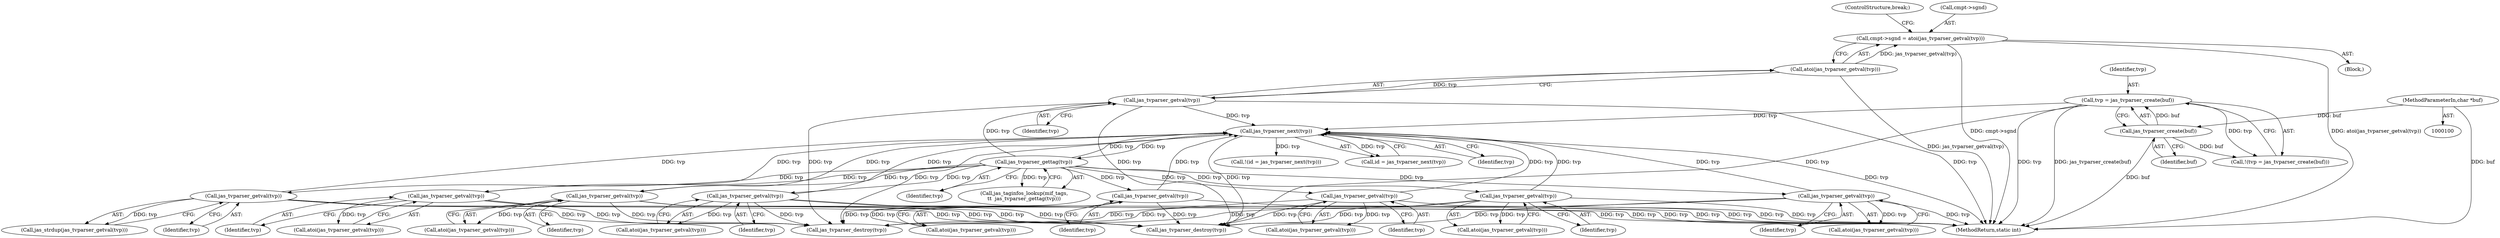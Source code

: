 digraph "0_jasper_df5d2867e8004e51e18b89865bc4aa69229227b3@pointer" {
"1000254" [label="(Call,cmpt->sgnd = atoi(jas_tvparser_getval(tvp)))"];
"1000258" [label="(Call,atoi(jas_tvparser_getval(tvp)))"];
"1000259" [label="(Call,jas_tvparser_getval(tvp))"];
"1000186" [label="(Call,jas_tvparser_gettag(tvp))"];
"1000178" [label="(Call,jas_tvparser_next(tvp))"];
"1000250" [label="(Call,jas_tvparser_getval(tvp))"];
"1000232" [label="(Call,jas_tvparser_getval(tvp))"];
"1000168" [label="(Call,tvp = jas_tvparser_create(buf))"];
"1000170" [label="(Call,jas_tvparser_create(buf))"];
"1000102" [label="(MethodParameterIn,char *buf)"];
"1000205" [label="(Call,jas_tvparser_getval(tvp))"];
"1000196" [label="(Call,jas_tvparser_getval(tvp))"];
"1000241" [label="(Call,jas_tvparser_getval(tvp))"];
"1000214" [label="(Call,jas_tvparser_getval(tvp))"];
"1000270" [label="(Call,jas_tvparser_getval(tvp))"];
"1000223" [label="(Call,jas_tvparser_getval(tvp))"];
"1000251" [label="(Identifier,tvp)"];
"1000240" [label="(Call,atoi(jas_tvparser_getval(tvp)))"];
"1000224" [label="(Identifier,tvp)"];
"1000197" [label="(Identifier,tvp)"];
"1000269" [label="(Call,jas_strdup(jas_tvparser_getval(tvp)))"];
"1000249" [label="(Call,atoi(jas_tvparser_getval(tvp)))"];
"1000261" [label="(ControlStructure,break;)"];
"1000311" [label="(Call,jas_tvparser_destroy(tvp))"];
"1000187" [label="(Identifier,tvp)"];
"1000215" [label="(Identifier,tvp)"];
"1000175" [label="(Call,!(id = jas_tvparser_next(tvp)))"];
"1000250" [label="(Call,jas_tvparser_getval(tvp))"];
"1000213" [label="(Call,atoi(jas_tvparser_getval(tvp)))"];
"1000176" [label="(Call,id = jas_tvparser_next(tvp))"];
"1000271" [label="(Identifier,tvp)"];
"1000232" [label="(Call,jas_tvparser_getval(tvp))"];
"1000169" [label="(Identifier,tvp)"];
"1000179" [label="(Identifier,tvp)"];
"1000189" [label="(Block,)"];
"1000214" [label="(Call,jas_tvparser_getval(tvp))"];
"1000204" [label="(Call,atoi(jas_tvparser_getval(tvp)))"];
"1000170" [label="(Call,jas_tvparser_create(buf))"];
"1000168" [label="(Call,tvp = jas_tvparser_create(buf))"];
"1000242" [label="(Identifier,tvp)"];
"1000254" [label="(Call,cmpt->sgnd = atoi(jas_tvparser_getval(tvp)))"];
"1000167" [label="(Call,!(tvp = jas_tvparser_create(buf)))"];
"1000205" [label="(Call,jas_tvparser_getval(tvp))"];
"1000196" [label="(Call,jas_tvparser_getval(tvp))"];
"1000206" [label="(Identifier,tvp)"];
"1000258" [label="(Call,atoi(jas_tvparser_getval(tvp)))"];
"1000270" [label="(Call,jas_tvparser_getval(tvp))"];
"1000260" [label="(Identifier,tvp)"];
"1000102" [label="(MethodParameterIn,char *buf)"];
"1000184" [label="(Call,jas_taginfos_lookup(mif_tags,\n\t\t  jas_tvparser_gettag(tvp)))"];
"1000178" [label="(Call,jas_tvparser_next(tvp))"];
"1000195" [label="(Call,atoi(jas_tvparser_getval(tvp)))"];
"1000222" [label="(Call,atoi(jas_tvparser_getval(tvp)))"];
"1000241" [label="(Call,jas_tvparser_getval(tvp))"];
"1000186" [label="(Call,jas_tvparser_gettag(tvp))"];
"1000233" [label="(Identifier,tvp)"];
"1000259" [label="(Call,jas_tvparser_getval(tvp))"];
"1000171" [label="(Identifier,buf)"];
"1000223" [label="(Call,jas_tvparser_getval(tvp))"];
"1000316" [label="(MethodReturn,static int)"];
"1000298" [label="(Call,jas_tvparser_destroy(tvp))"];
"1000231" [label="(Call,atoi(jas_tvparser_getval(tvp)))"];
"1000255" [label="(Call,cmpt->sgnd)"];
"1000254" -> "1000189"  [label="AST: "];
"1000254" -> "1000258"  [label="CFG: "];
"1000255" -> "1000254"  [label="AST: "];
"1000258" -> "1000254"  [label="AST: "];
"1000261" -> "1000254"  [label="CFG: "];
"1000254" -> "1000316"  [label="DDG: cmpt->sgnd"];
"1000254" -> "1000316"  [label="DDG: atoi(jas_tvparser_getval(tvp))"];
"1000258" -> "1000254"  [label="DDG: jas_tvparser_getval(tvp)"];
"1000258" -> "1000259"  [label="CFG: "];
"1000259" -> "1000258"  [label="AST: "];
"1000258" -> "1000316"  [label="DDG: jas_tvparser_getval(tvp)"];
"1000259" -> "1000258"  [label="DDG: tvp"];
"1000259" -> "1000260"  [label="CFG: "];
"1000260" -> "1000259"  [label="AST: "];
"1000259" -> "1000316"  [label="DDG: tvp"];
"1000259" -> "1000178"  [label="DDG: tvp"];
"1000186" -> "1000259"  [label="DDG: tvp"];
"1000259" -> "1000298"  [label="DDG: tvp"];
"1000259" -> "1000311"  [label="DDG: tvp"];
"1000186" -> "1000184"  [label="AST: "];
"1000186" -> "1000187"  [label="CFG: "];
"1000187" -> "1000186"  [label="AST: "];
"1000184" -> "1000186"  [label="CFG: "];
"1000186" -> "1000178"  [label="DDG: tvp"];
"1000186" -> "1000184"  [label="DDG: tvp"];
"1000178" -> "1000186"  [label="DDG: tvp"];
"1000186" -> "1000196"  [label="DDG: tvp"];
"1000186" -> "1000205"  [label="DDG: tvp"];
"1000186" -> "1000214"  [label="DDG: tvp"];
"1000186" -> "1000223"  [label="DDG: tvp"];
"1000186" -> "1000232"  [label="DDG: tvp"];
"1000186" -> "1000241"  [label="DDG: tvp"];
"1000186" -> "1000250"  [label="DDG: tvp"];
"1000186" -> "1000270"  [label="DDG: tvp"];
"1000178" -> "1000176"  [label="AST: "];
"1000178" -> "1000179"  [label="CFG: "];
"1000179" -> "1000178"  [label="AST: "];
"1000176" -> "1000178"  [label="CFG: "];
"1000178" -> "1000316"  [label="DDG: tvp"];
"1000178" -> "1000175"  [label="DDG: tvp"];
"1000178" -> "1000176"  [label="DDG: tvp"];
"1000250" -> "1000178"  [label="DDG: tvp"];
"1000232" -> "1000178"  [label="DDG: tvp"];
"1000168" -> "1000178"  [label="DDG: tvp"];
"1000205" -> "1000178"  [label="DDG: tvp"];
"1000196" -> "1000178"  [label="DDG: tvp"];
"1000241" -> "1000178"  [label="DDG: tvp"];
"1000214" -> "1000178"  [label="DDG: tvp"];
"1000270" -> "1000178"  [label="DDG: tvp"];
"1000223" -> "1000178"  [label="DDG: tvp"];
"1000178" -> "1000298"  [label="DDG: tvp"];
"1000178" -> "1000311"  [label="DDG: tvp"];
"1000250" -> "1000249"  [label="AST: "];
"1000250" -> "1000251"  [label="CFG: "];
"1000251" -> "1000250"  [label="AST: "];
"1000249" -> "1000250"  [label="CFG: "];
"1000250" -> "1000316"  [label="DDG: tvp"];
"1000250" -> "1000249"  [label="DDG: tvp"];
"1000250" -> "1000298"  [label="DDG: tvp"];
"1000250" -> "1000311"  [label="DDG: tvp"];
"1000232" -> "1000231"  [label="AST: "];
"1000232" -> "1000233"  [label="CFG: "];
"1000233" -> "1000232"  [label="AST: "];
"1000231" -> "1000232"  [label="CFG: "];
"1000232" -> "1000316"  [label="DDG: tvp"];
"1000232" -> "1000231"  [label="DDG: tvp"];
"1000232" -> "1000298"  [label="DDG: tvp"];
"1000232" -> "1000311"  [label="DDG: tvp"];
"1000168" -> "1000167"  [label="AST: "];
"1000168" -> "1000170"  [label="CFG: "];
"1000169" -> "1000168"  [label="AST: "];
"1000170" -> "1000168"  [label="AST: "];
"1000167" -> "1000168"  [label="CFG: "];
"1000168" -> "1000316"  [label="DDG: tvp"];
"1000168" -> "1000316"  [label="DDG: jas_tvparser_create(buf)"];
"1000168" -> "1000167"  [label="DDG: tvp"];
"1000170" -> "1000168"  [label="DDG: buf"];
"1000168" -> "1000311"  [label="DDG: tvp"];
"1000170" -> "1000171"  [label="CFG: "];
"1000171" -> "1000170"  [label="AST: "];
"1000170" -> "1000316"  [label="DDG: buf"];
"1000170" -> "1000167"  [label="DDG: buf"];
"1000102" -> "1000170"  [label="DDG: buf"];
"1000102" -> "1000100"  [label="AST: "];
"1000102" -> "1000316"  [label="DDG: buf"];
"1000205" -> "1000204"  [label="AST: "];
"1000205" -> "1000206"  [label="CFG: "];
"1000206" -> "1000205"  [label="AST: "];
"1000204" -> "1000205"  [label="CFG: "];
"1000205" -> "1000316"  [label="DDG: tvp"];
"1000205" -> "1000204"  [label="DDG: tvp"];
"1000205" -> "1000298"  [label="DDG: tvp"];
"1000205" -> "1000311"  [label="DDG: tvp"];
"1000196" -> "1000195"  [label="AST: "];
"1000196" -> "1000197"  [label="CFG: "];
"1000197" -> "1000196"  [label="AST: "];
"1000195" -> "1000196"  [label="CFG: "];
"1000196" -> "1000316"  [label="DDG: tvp"];
"1000196" -> "1000195"  [label="DDG: tvp"];
"1000196" -> "1000298"  [label="DDG: tvp"];
"1000196" -> "1000311"  [label="DDG: tvp"];
"1000241" -> "1000240"  [label="AST: "];
"1000241" -> "1000242"  [label="CFG: "];
"1000242" -> "1000241"  [label="AST: "];
"1000240" -> "1000241"  [label="CFG: "];
"1000241" -> "1000316"  [label="DDG: tvp"];
"1000241" -> "1000240"  [label="DDG: tvp"];
"1000241" -> "1000298"  [label="DDG: tvp"];
"1000241" -> "1000311"  [label="DDG: tvp"];
"1000214" -> "1000213"  [label="AST: "];
"1000214" -> "1000215"  [label="CFG: "];
"1000215" -> "1000214"  [label="AST: "];
"1000213" -> "1000214"  [label="CFG: "];
"1000214" -> "1000316"  [label="DDG: tvp"];
"1000214" -> "1000213"  [label="DDG: tvp"];
"1000214" -> "1000298"  [label="DDG: tvp"];
"1000214" -> "1000311"  [label="DDG: tvp"];
"1000270" -> "1000269"  [label="AST: "];
"1000270" -> "1000271"  [label="CFG: "];
"1000271" -> "1000270"  [label="AST: "];
"1000269" -> "1000270"  [label="CFG: "];
"1000270" -> "1000316"  [label="DDG: tvp"];
"1000270" -> "1000269"  [label="DDG: tvp"];
"1000270" -> "1000298"  [label="DDG: tvp"];
"1000270" -> "1000311"  [label="DDG: tvp"];
"1000223" -> "1000222"  [label="AST: "];
"1000223" -> "1000224"  [label="CFG: "];
"1000224" -> "1000223"  [label="AST: "];
"1000222" -> "1000223"  [label="CFG: "];
"1000223" -> "1000316"  [label="DDG: tvp"];
"1000223" -> "1000222"  [label="DDG: tvp"];
"1000223" -> "1000298"  [label="DDG: tvp"];
"1000223" -> "1000311"  [label="DDG: tvp"];
}

